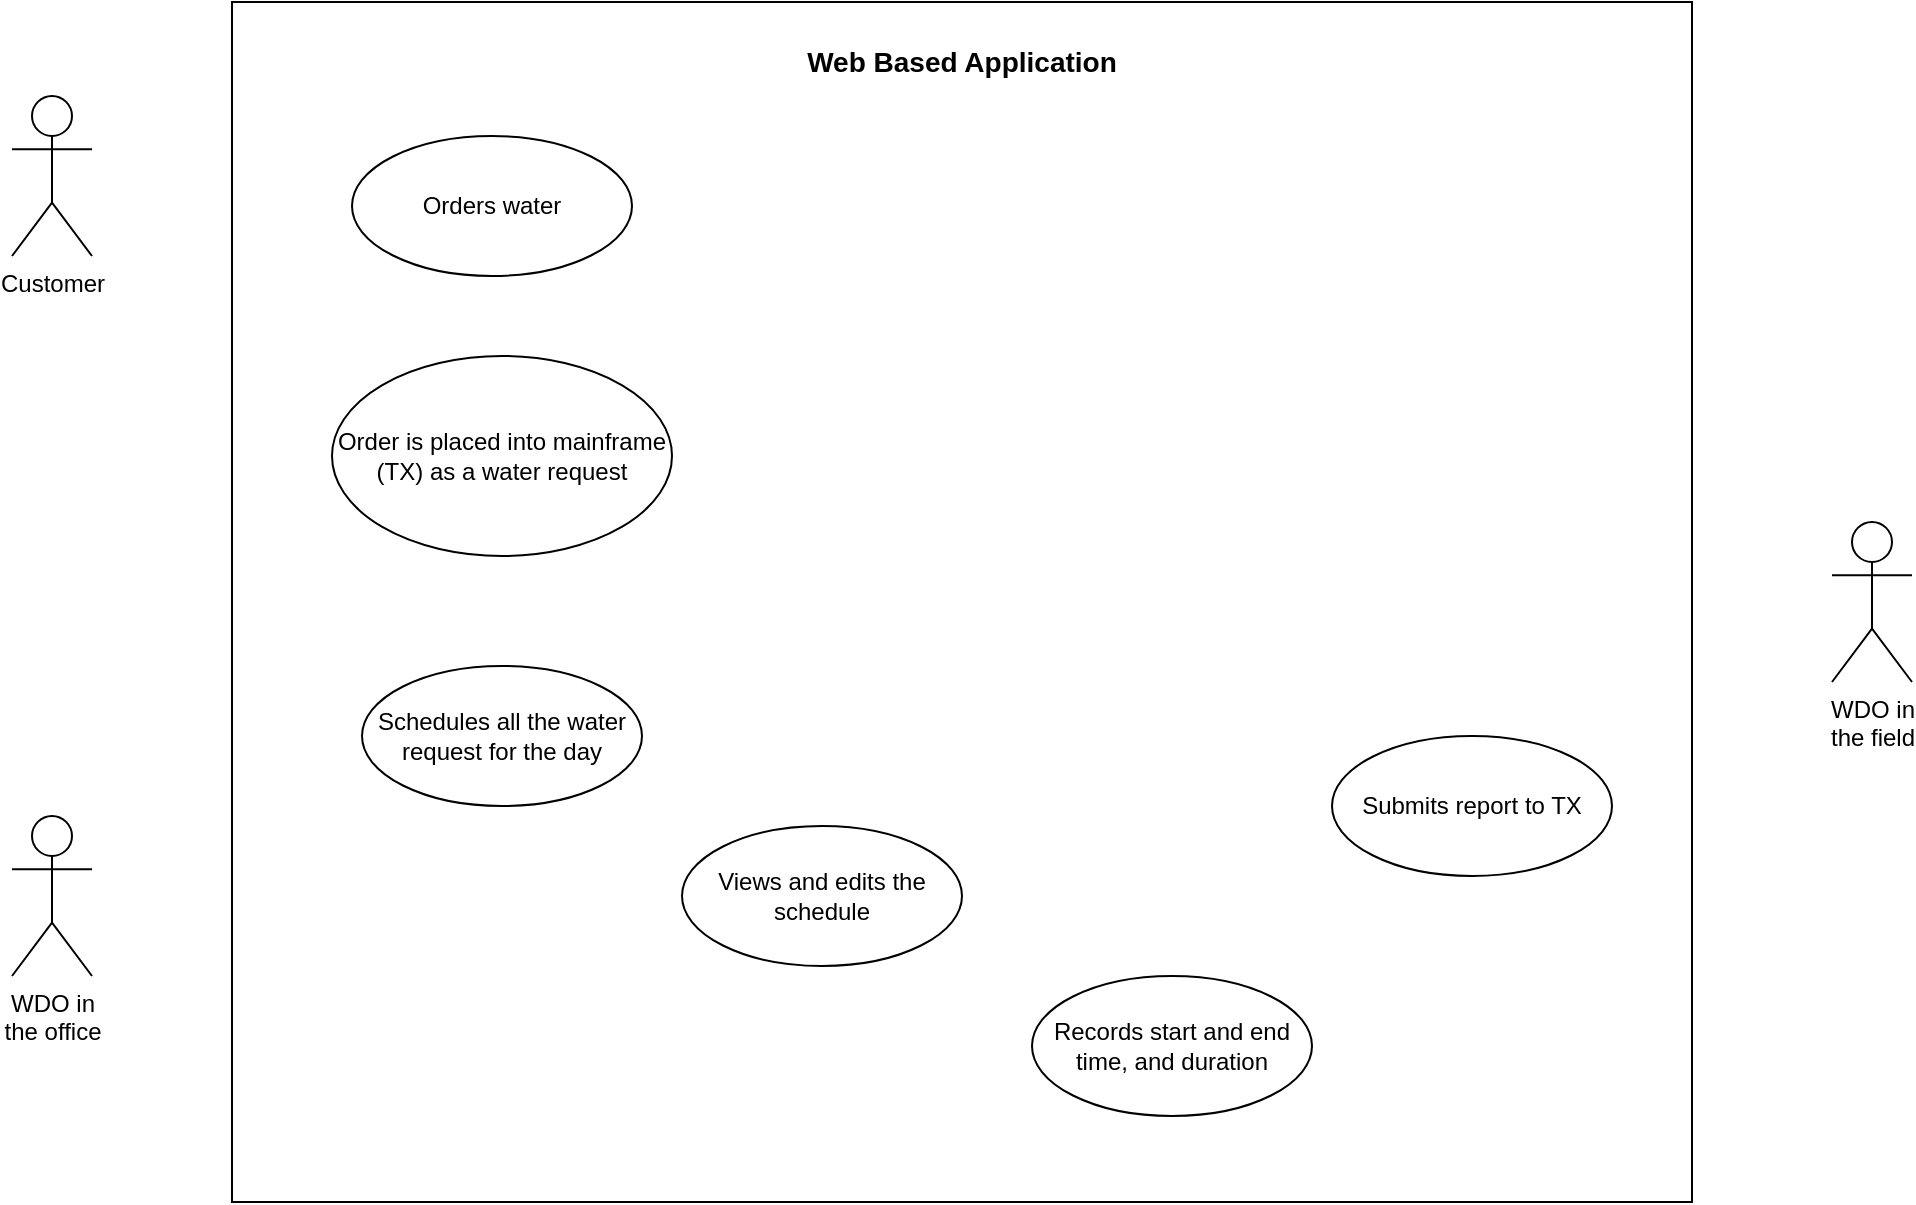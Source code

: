 <mxfile version="23.1.5" type="device">
  <diagram name="Page-1" id="e7e014a7-5840-1c2e-5031-d8a46d1fe8dd">
    <mxGraphModel dx="1728" dy="922" grid="1" gridSize="10" guides="1" tooltips="1" connect="1" arrows="1" fold="1" page="1" pageScale="1" pageWidth="1169" pageHeight="826" background="none" math="0" shadow="0">
      <root>
        <mxCell id="0" />
        <mxCell id="1" parent="0" />
        <mxCell id="aO-ZwqscGiUsRUBuonYR-41" value="&lt;p style=&quot;margin:0px;margin-top:4px;text-align:center;&quot;&gt;&lt;br&gt;&lt;/p&gt;&lt;p style=&quot;margin:0px;margin-top:4px;text-align:center;&quot;&gt;&lt;font style=&quot;font-size: 14px;&quot;&gt;&lt;b&gt;Web Based Application&lt;/b&gt;&lt;/font&gt;&lt;/p&gt;" style="verticalAlign=top;align=left;overflow=fill;html=1;whiteSpace=wrap;" vertex="1" parent="1">
          <mxGeometry x="220" y="113" width="730" height="600" as="geometry" />
        </mxCell>
        <mxCell id="aO-ZwqscGiUsRUBuonYR-42" value="WDO in &lt;br&gt;the office" style="shape=umlActor;verticalLabelPosition=bottom;verticalAlign=top;html=1;" vertex="1" parent="1">
          <mxGeometry x="110" y="520" width="40" height="80" as="geometry" />
        </mxCell>
        <mxCell id="aO-ZwqscGiUsRUBuonYR-45" value="Customer" style="shape=umlActor;verticalLabelPosition=bottom;verticalAlign=top;html=1;" vertex="1" parent="1">
          <mxGeometry x="110" y="160" width="40" height="80" as="geometry" />
        </mxCell>
        <mxCell id="aO-ZwqscGiUsRUBuonYR-46" value="Orders water" style="ellipse;whiteSpace=wrap;html=1;" vertex="1" parent="1">
          <mxGeometry x="280" y="180" width="140" height="70" as="geometry" />
        </mxCell>
        <mxCell id="aO-ZwqscGiUsRUBuonYR-47" value="Order is placed into mainframe (TX) as a water request" style="ellipse;whiteSpace=wrap;html=1;" vertex="1" parent="1">
          <mxGeometry x="270" y="290" width="170" height="100" as="geometry" />
        </mxCell>
        <mxCell id="aO-ZwqscGiUsRUBuonYR-48" value="WDO in &lt;br&gt;the field" style="shape=umlActor;verticalLabelPosition=bottom;verticalAlign=top;html=1;" vertex="1" parent="1">
          <mxGeometry x="1020" y="373" width="40" height="80" as="geometry" />
        </mxCell>
        <mxCell id="aO-ZwqscGiUsRUBuonYR-49" value="Schedules all the water request for the day" style="ellipse;whiteSpace=wrap;html=1;" vertex="1" parent="1">
          <mxGeometry x="285" y="445" width="140" height="70" as="geometry" />
        </mxCell>
        <mxCell id="aO-ZwqscGiUsRUBuonYR-50" value="Views and edits the schedule" style="ellipse;whiteSpace=wrap;html=1;" vertex="1" parent="1">
          <mxGeometry x="445" y="525" width="140" height="70" as="geometry" />
        </mxCell>
        <mxCell id="aO-ZwqscGiUsRUBuonYR-51" value="Records start and end time, and duration" style="ellipse;whiteSpace=wrap;html=1;" vertex="1" parent="1">
          <mxGeometry x="620" y="600" width="140" height="70" as="geometry" />
        </mxCell>
        <mxCell id="aO-ZwqscGiUsRUBuonYR-52" value="Submits report to TX" style="ellipse;whiteSpace=wrap;html=1;" vertex="1" parent="1">
          <mxGeometry x="770" y="480" width="140" height="70" as="geometry" />
        </mxCell>
      </root>
    </mxGraphModel>
  </diagram>
</mxfile>
